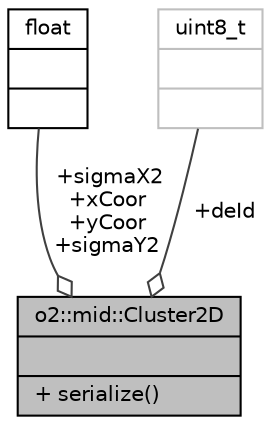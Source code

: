 digraph "o2::mid::Cluster2D"
{
 // INTERACTIVE_SVG=YES
  bgcolor="transparent";
  edge [fontname="Helvetica",fontsize="10",labelfontname="Helvetica",labelfontsize="10"];
  node [fontname="Helvetica",fontsize="10",shape=record];
  Node1 [label="{o2::mid::Cluster2D\n||+ serialize()\l}",height=0.2,width=0.4,color="black", fillcolor="grey75", style="filled" fontcolor="black"];
  Node2 -> Node1 [color="grey25",fontsize="10",style="solid",label=" +sigmaX2\n+xCoor\n+yCoor\n+sigmaY2" ,arrowhead="odiamond",fontname="Helvetica"];
  Node2 [label="{float\n||}",height=0.2,width=0.4,color="black",URL="$d4/dc3/classfloat.html"];
  Node3 -> Node1 [color="grey25",fontsize="10",style="solid",label=" +deId" ,arrowhead="odiamond",fontname="Helvetica"];
  Node3 [label="{uint8_t\n||}",height=0.2,width=0.4,color="grey75"];
}
